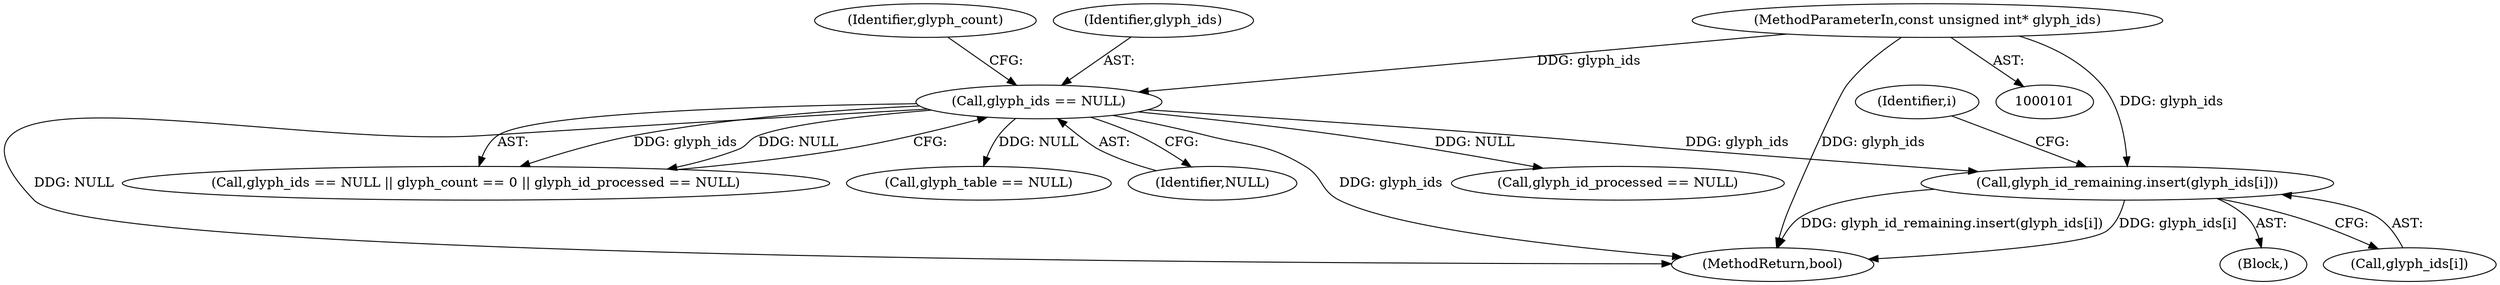 digraph "0_Chrome_5b65968b6c64fa02e74ca6b965bf5998b911e826@API" {
"1000150" [label="(Call,glyph_id_remaining.insert(glyph_ids[i]))"];
"1000108" [label="(Call,glyph_ids == NULL)"];
"1000102" [label="(MethodParameterIn,const unsigned int* glyph_ids)"];
"1000149" [label="(Block,)"];
"1000102" [label="(MethodParameterIn,const unsigned int* glyph_ids)"];
"1000113" [label="(Identifier,glyph_count)"];
"1000109" [label="(Identifier,glyph_ids)"];
"1000115" [label="(Call,glyph_id_processed == NULL)"];
"1000107" [label="(Call,glyph_ids == NULL || glyph_count == 0 || glyph_id_processed == NULL)"];
"1000262" [label="(MethodReturn,bool)"];
"1000127" [label="(Call,glyph_table == NULL)"];
"1000110" [label="(Identifier,NULL)"];
"1000150" [label="(Call,glyph_id_remaining.insert(glyph_ids[i]))"];
"1000151" [label="(Call,glyph_ids[i])"];
"1000108" [label="(Call,glyph_ids == NULL)"];
"1000148" [label="(Identifier,i)"];
"1000150" -> "1000149"  [label="AST: "];
"1000150" -> "1000151"  [label="CFG: "];
"1000151" -> "1000150"  [label="AST: "];
"1000148" -> "1000150"  [label="CFG: "];
"1000150" -> "1000262"  [label="DDG: glyph_ids[i]"];
"1000150" -> "1000262"  [label="DDG: glyph_id_remaining.insert(glyph_ids[i])"];
"1000108" -> "1000150"  [label="DDG: glyph_ids"];
"1000102" -> "1000150"  [label="DDG: glyph_ids"];
"1000108" -> "1000107"  [label="AST: "];
"1000108" -> "1000110"  [label="CFG: "];
"1000109" -> "1000108"  [label="AST: "];
"1000110" -> "1000108"  [label="AST: "];
"1000113" -> "1000108"  [label="CFG: "];
"1000107" -> "1000108"  [label="CFG: "];
"1000108" -> "1000262"  [label="DDG: NULL"];
"1000108" -> "1000262"  [label="DDG: glyph_ids"];
"1000108" -> "1000107"  [label="DDG: glyph_ids"];
"1000108" -> "1000107"  [label="DDG: NULL"];
"1000102" -> "1000108"  [label="DDG: glyph_ids"];
"1000108" -> "1000115"  [label="DDG: NULL"];
"1000108" -> "1000127"  [label="DDG: NULL"];
"1000102" -> "1000101"  [label="AST: "];
"1000102" -> "1000262"  [label="DDG: glyph_ids"];
}
